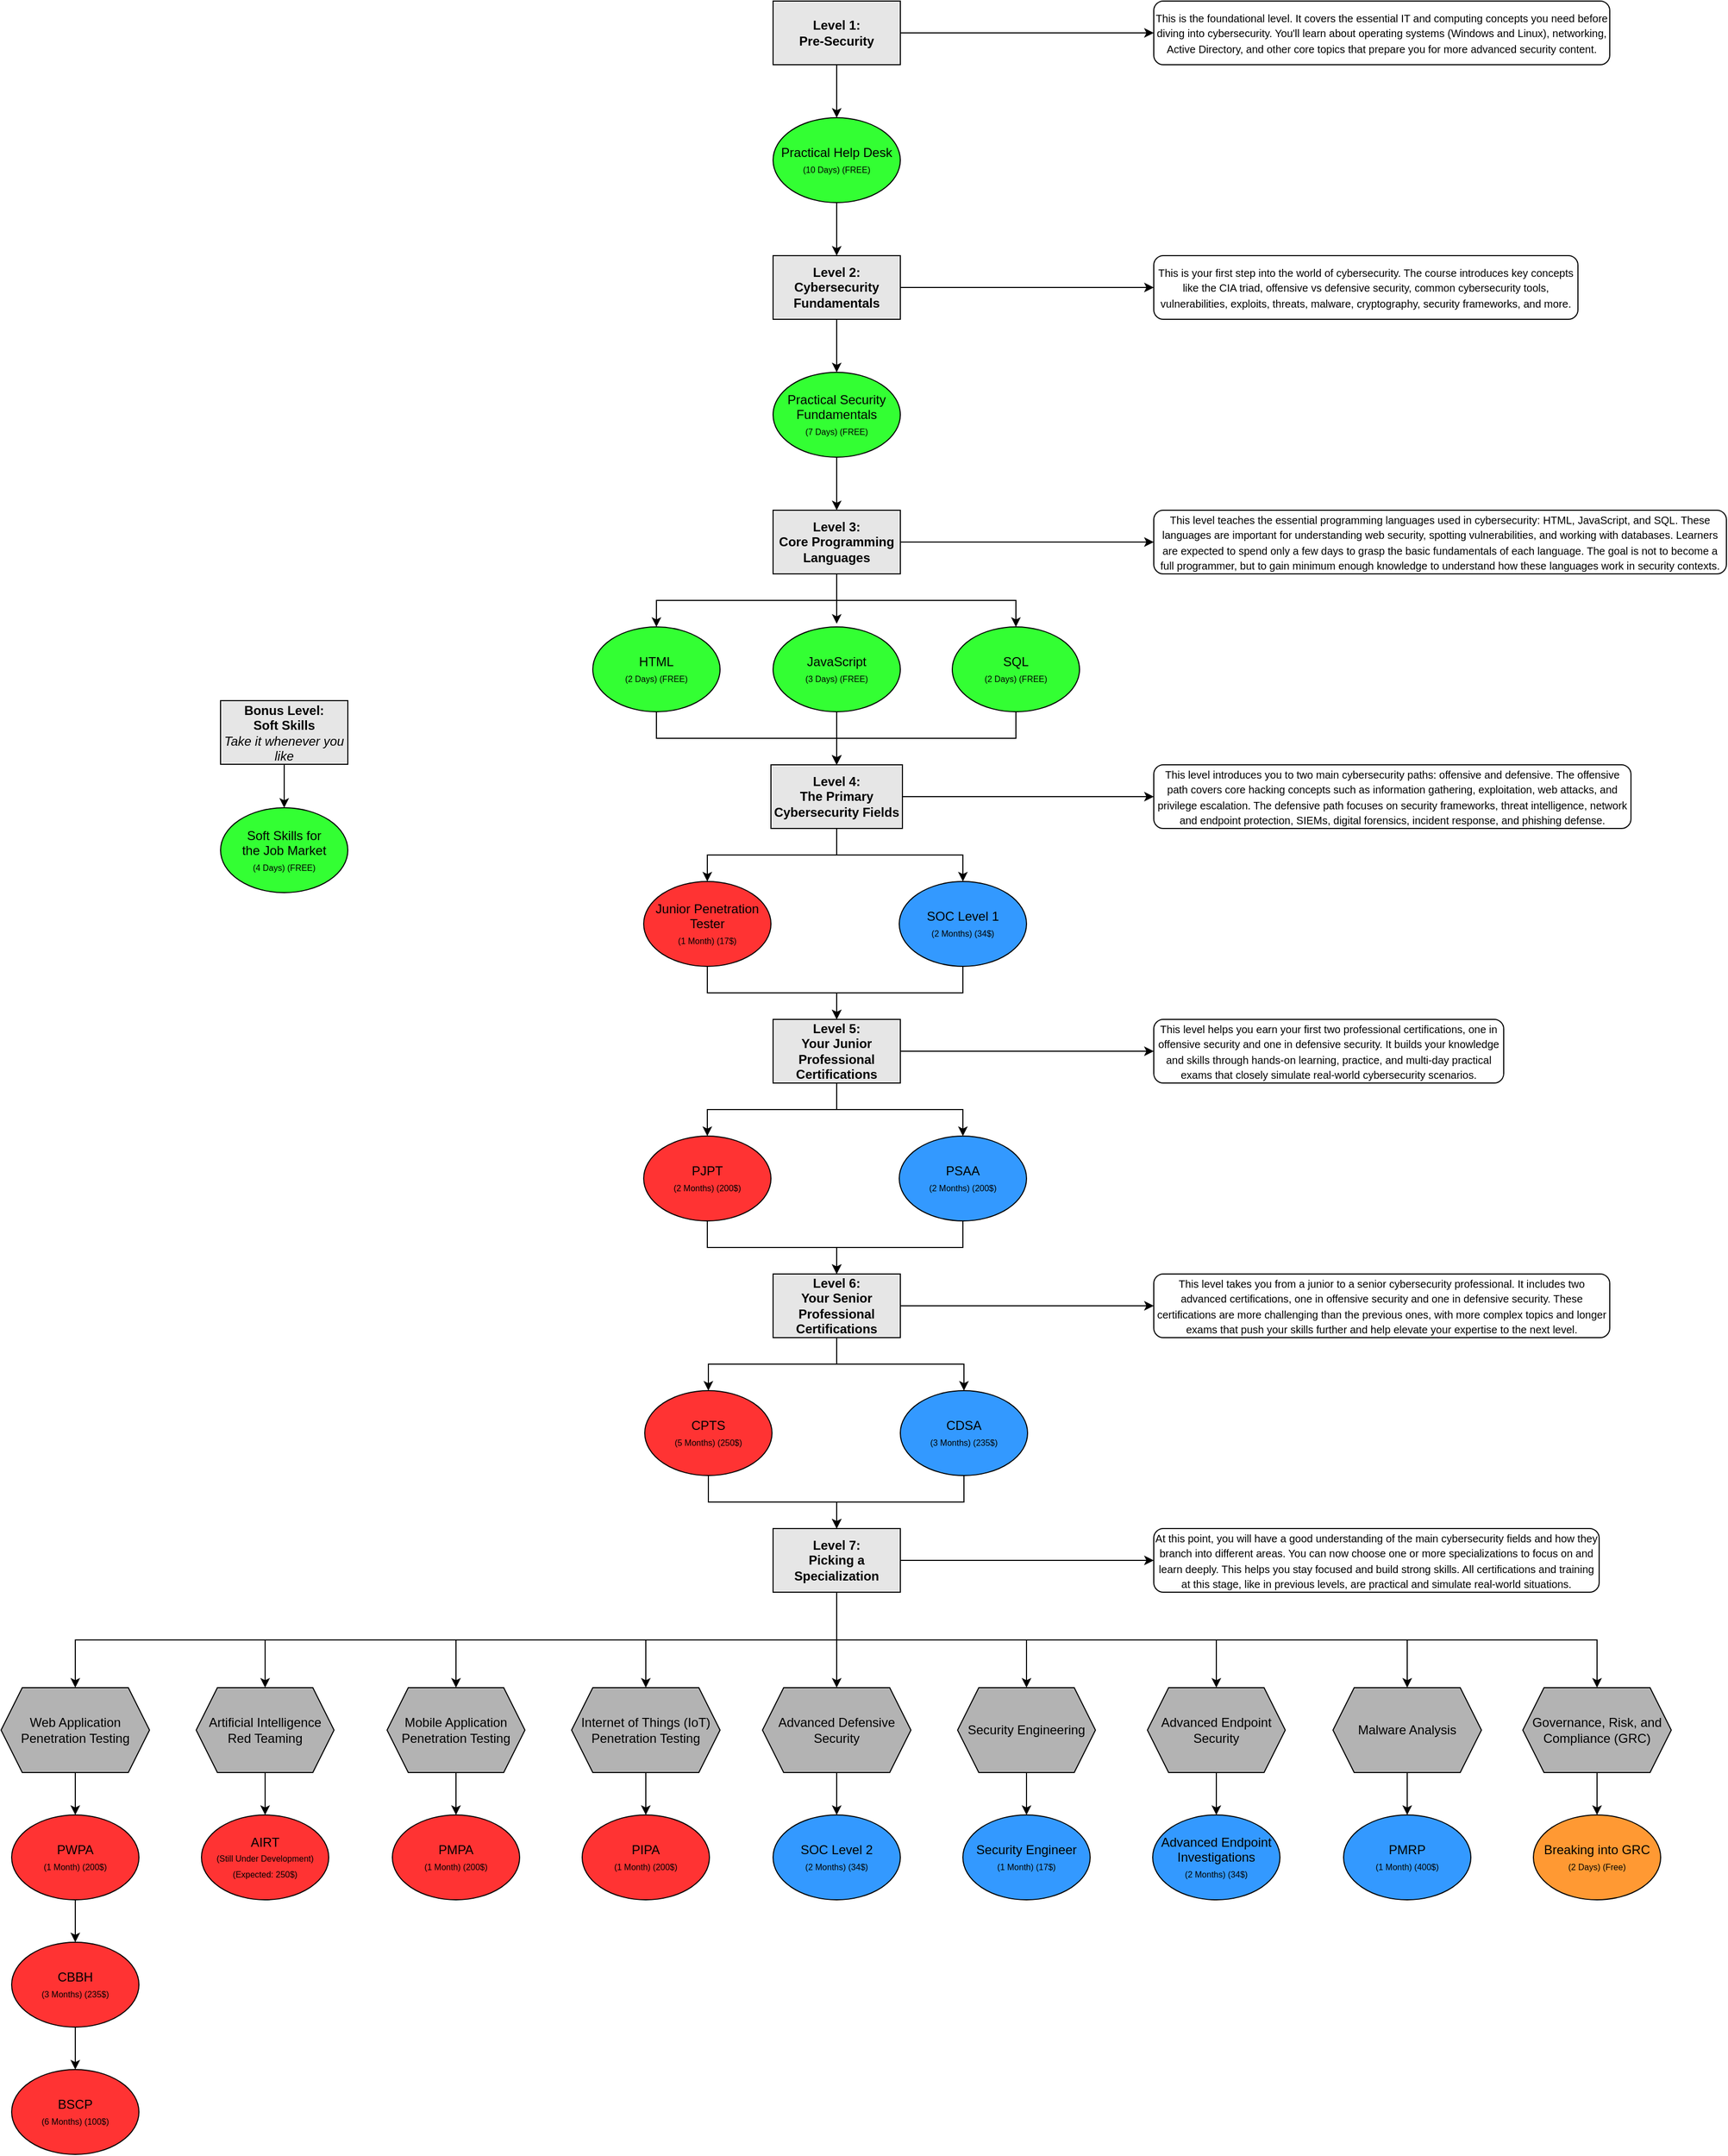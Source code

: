 <mxfile version="28.0.3">
  <diagram name="Page-1" id="J7OzrCMih5X3vnfGCYTY">
    <mxGraphModel dx="2515" dy="746" grid="1" gridSize="10" guides="1" tooltips="1" connect="1" arrows="1" fold="1" page="1" pageScale="1" pageWidth="850" pageHeight="1100" background="none" math="0" shadow="0">
      <root>
        <mxCell id="0" />
        <mxCell id="1" parent="0" />
        <mxCell id="FgrMO-ivLKWkDhHZ7NfL-2" style="edgeStyle=orthogonalEdgeStyle;rounded=0;orthogonalLoop=1;jettySize=auto;html=1;" parent="1" source="FgrMO-ivLKWkDhHZ7NfL-1" target="FgrMO-ivLKWkDhHZ7NfL-4" edge="1">
          <mxGeometry relative="1" as="geometry">
            <mxPoint x="406" y="410" as="targetPoint" />
          </mxGeometry>
        </mxCell>
        <mxCell id="FgrMO-ivLKWkDhHZ7NfL-1" value="&lt;div&gt;Level 1:&lt;/div&gt;&lt;div&gt;Pre-Security&lt;/div&gt;" style="rounded=0;whiteSpace=wrap;html=1;fontStyle=1;fillColor=#E6E6E6;" parent="1" vertex="1">
          <mxGeometry x="361" y="80" width="120" height="60" as="geometry" />
        </mxCell>
        <mxCell id="FgrMO-ivLKWkDhHZ7NfL-7" style="edgeStyle=orthogonalEdgeStyle;rounded=0;orthogonalLoop=1;jettySize=auto;html=1;entryX=0.5;entryY=0;entryDx=0;entryDy=0;" parent="1" source="FgrMO-ivLKWkDhHZ7NfL-3" target="FgrMO-ivLKWkDhHZ7NfL-6" edge="1">
          <mxGeometry relative="1" as="geometry" />
        </mxCell>
        <mxCell id="FgrMO-ivLKWkDhHZ7NfL-100" style="edgeStyle=orthogonalEdgeStyle;rounded=0;orthogonalLoop=1;jettySize=auto;html=1;entryX=0;entryY=0.5;entryDx=0;entryDy=0;" parent="1" source="FgrMO-ivLKWkDhHZ7NfL-3" target="FgrMO-ivLKWkDhHZ7NfL-99" edge="1">
          <mxGeometry relative="1" as="geometry" />
        </mxCell>
        <mxCell id="FgrMO-ivLKWkDhHZ7NfL-3" value="&lt;div&gt;Level 2:&lt;/div&gt;&lt;div&gt;Cybersecurity Fundamentals&lt;/div&gt;" style="rounded=0;whiteSpace=wrap;html=1;fontStyle=1;fillColor=#E6E6E6;" parent="1" vertex="1">
          <mxGeometry x="361" y="320" width="120" height="60" as="geometry" />
        </mxCell>
        <mxCell id="FgrMO-ivLKWkDhHZ7NfL-97" style="edgeStyle=orthogonalEdgeStyle;rounded=0;orthogonalLoop=1;jettySize=auto;html=1;entryX=0;entryY=0.5;entryDx=0;entryDy=0;exitX=1;exitY=0.5;exitDx=0;exitDy=0;" parent="1" source="FgrMO-ivLKWkDhHZ7NfL-1" target="FgrMO-ivLKWkDhHZ7NfL-98" edge="1">
          <mxGeometry relative="1" as="geometry">
            <mxPoint x="510" y="100" as="sourcePoint" />
            <mxPoint x="670" y="110" as="targetPoint" />
          </mxGeometry>
        </mxCell>
        <UserObject label="&lt;div&gt;Practical Help Desk&lt;/div&gt;&lt;font style=&quot;font-size: 8px;&quot;&gt;(10 Days) (FREE)&lt;/font&gt;" link="https://academy.tcm-sec.com/p/practical-help-desk" linkTarget="_blank" id="FgrMO-ivLKWkDhHZ7NfL-4">
          <mxCell style="ellipse;whiteSpace=wrap;html=1;fillColor=#33FF33;" parent="1" vertex="1">
            <mxGeometry x="361" y="190" width="120" height="80" as="geometry" />
          </mxCell>
        </UserObject>
        <mxCell id="FgrMO-ivLKWkDhHZ7NfL-5" style="edgeStyle=orthogonalEdgeStyle;rounded=0;orthogonalLoop=1;jettySize=auto;html=1;entryX=0.5;entryY=0;entryDx=0;entryDy=0;" parent="1" source="FgrMO-ivLKWkDhHZ7NfL-4" target="FgrMO-ivLKWkDhHZ7NfL-3" edge="1">
          <mxGeometry relative="1" as="geometry" />
        </mxCell>
        <mxCell id="FgrMO-ivLKWkDhHZ7NfL-113" style="edgeStyle=orthogonalEdgeStyle;rounded=0;orthogonalLoop=1;jettySize=auto;html=1;entryX=0.5;entryY=0;entryDx=0;entryDy=0;" parent="1" source="FgrMO-ivLKWkDhHZ7NfL-6" target="FgrMO-ivLKWkDhHZ7NfL-112" edge="1">
          <mxGeometry relative="1" as="geometry" />
        </mxCell>
        <UserObject label="&lt;div&gt;Practical Security Fundamentals&lt;/div&gt;&lt;div&gt;&lt;font style=&quot;font-size: 8px;&quot;&gt;(7 Days) (FREE)&lt;/font&gt;&lt;/div&gt;" link="https://academy.tcm-sec.com/p/practical-security-fundamentals" linkTarget="_blank" id="FgrMO-ivLKWkDhHZ7NfL-6">
          <mxCell style="ellipse;whiteSpace=wrap;html=1;fillColor=#33FF33;" parent="1" vertex="1">
            <mxGeometry x="361" y="430" width="120" height="80" as="geometry" />
          </mxCell>
        </UserObject>
        <mxCell id="FgrMO-ivLKWkDhHZ7NfL-10" style="edgeStyle=orthogonalEdgeStyle;rounded=0;orthogonalLoop=1;jettySize=auto;html=1;exitX=0.5;exitY=1;exitDx=0;exitDy=0;entryX=0.5;entryY=0;entryDx=0;entryDy=0;" parent="1" source="FgrMO-ivLKWkDhHZ7NfL-8" target="FgrMO-ivLKWkDhHZ7NfL-11" edge="1">
          <mxGeometry relative="1" as="geometry">
            <mxPoint x="236" y="950" as="targetPoint" />
          </mxGeometry>
        </mxCell>
        <mxCell id="FgrMO-ivLKWkDhHZ7NfL-13" style="edgeStyle=orthogonalEdgeStyle;rounded=0;orthogonalLoop=1;jettySize=auto;html=1;entryX=0.5;entryY=0;entryDx=0;entryDy=0;" parent="1" source="FgrMO-ivLKWkDhHZ7NfL-8" target="FgrMO-ivLKWkDhHZ7NfL-12" edge="1">
          <mxGeometry relative="1" as="geometry" />
        </mxCell>
        <mxCell id="FgrMO-ivLKWkDhHZ7NfL-102" style="edgeStyle=orthogonalEdgeStyle;rounded=0;orthogonalLoop=1;jettySize=auto;html=1;entryX=0;entryY=0.5;entryDx=0;entryDy=0;" parent="1" source="FgrMO-ivLKWkDhHZ7NfL-8" target="FgrMO-ivLKWkDhHZ7NfL-101" edge="1">
          <mxGeometry relative="1" as="geometry" />
        </mxCell>
        <mxCell id="FgrMO-ivLKWkDhHZ7NfL-8" value="&lt;div&gt;Level 4:&lt;/div&gt;&lt;div&gt;The Primary Cybersecurity Fields&lt;/div&gt;" style="whiteSpace=wrap;html=1;fontStyle=1;fillColor=#E6E6E6;" parent="1" vertex="1">
          <mxGeometry x="359" y="800" width="124" height="60" as="geometry" />
        </mxCell>
        <mxCell id="FgrMO-ivLKWkDhHZ7NfL-16" style="edgeStyle=orthogonalEdgeStyle;rounded=0;orthogonalLoop=1;jettySize=auto;html=1;entryX=0.5;entryY=0;entryDx=0;entryDy=0;exitX=0.5;exitY=1;exitDx=0;exitDy=0;" parent="1" source="FgrMO-ivLKWkDhHZ7NfL-11" target="FgrMO-ivLKWkDhHZ7NfL-14" edge="1">
          <mxGeometry relative="1" as="geometry" />
        </mxCell>
        <UserObject label="&lt;div&gt;Junior Penetration Tester&lt;/div&gt;&lt;div&gt;&lt;font style=&quot;font-size: 8px;&quot;&gt;(1 Month) (17$)&lt;/font&gt;&lt;/div&gt;" link="https://tryhackme.com/path/outline/jrpenetrationtester" linkTarget="_blank" id="FgrMO-ivLKWkDhHZ7NfL-11">
          <mxCell style="ellipse;whiteSpace=wrap;html=1;fillColor=#FF3333;" parent="1" vertex="1">
            <mxGeometry x="239" y="910" width="120" height="80" as="geometry" />
          </mxCell>
        </UserObject>
        <mxCell id="FgrMO-ivLKWkDhHZ7NfL-15" style="edgeStyle=orthogonalEdgeStyle;rounded=0;orthogonalLoop=1;jettySize=auto;html=1;entryX=0.5;entryY=0;entryDx=0;entryDy=0;exitX=0.5;exitY=1;exitDx=0;exitDy=0;" parent="1" source="FgrMO-ivLKWkDhHZ7NfL-12" target="FgrMO-ivLKWkDhHZ7NfL-14" edge="1">
          <mxGeometry relative="1" as="geometry">
            <mxPoint x="481" y="1030" as="sourcePoint" />
          </mxGeometry>
        </mxCell>
        <UserObject label="&lt;div&gt;SOC Level 1&lt;/div&gt;&lt;div&gt;&lt;font style=&quot;font-size: 8px;&quot;&gt;(2 Months) (34$)&lt;/font&gt;&lt;/div&gt;" link="https://tryhackme.com/path/outline/soclevel1" linkTarget="_blank" id="FgrMO-ivLKWkDhHZ7NfL-12">
          <mxCell style="ellipse;whiteSpace=wrap;html=1;fillColor=#3399FF;" parent="1" vertex="1">
            <mxGeometry x="480" y="910" width="120" height="80" as="geometry" />
          </mxCell>
        </UserObject>
        <mxCell id="FgrMO-ivLKWkDhHZ7NfL-20" style="edgeStyle=orthogonalEdgeStyle;rounded=0;orthogonalLoop=1;jettySize=auto;html=1;entryX=0.5;entryY=0;entryDx=0;entryDy=0;exitX=0.5;exitY=1;exitDx=0;exitDy=0;" parent="1" source="FgrMO-ivLKWkDhHZ7NfL-14" target="FgrMO-ivLKWkDhHZ7NfL-18" edge="1">
          <mxGeometry relative="1" as="geometry" />
        </mxCell>
        <mxCell id="FgrMO-ivLKWkDhHZ7NfL-21" style="edgeStyle=orthogonalEdgeStyle;rounded=0;orthogonalLoop=1;jettySize=auto;html=1;entryX=0.5;entryY=0;entryDx=0;entryDy=0;" parent="1" source="FgrMO-ivLKWkDhHZ7NfL-14" target="FgrMO-ivLKWkDhHZ7NfL-19" edge="1">
          <mxGeometry relative="1" as="geometry" />
        </mxCell>
        <mxCell id="FgrMO-ivLKWkDhHZ7NfL-104" style="edgeStyle=orthogonalEdgeStyle;rounded=0;orthogonalLoop=1;jettySize=auto;html=1;entryX=0;entryY=0.5;entryDx=0;entryDy=0;" parent="1" source="FgrMO-ivLKWkDhHZ7NfL-14" target="FgrMO-ivLKWkDhHZ7NfL-103" edge="1">
          <mxGeometry relative="1" as="geometry" />
        </mxCell>
        <mxCell id="FgrMO-ivLKWkDhHZ7NfL-14" value="&lt;div&gt;Level 5:&lt;/div&gt;&lt;div&gt;Your Junior Professional Certifications&lt;/div&gt;" style="whiteSpace=wrap;html=1;fontStyle=1;fillColor=#E6E6E6;" parent="1" vertex="1">
          <mxGeometry x="361" y="1040" width="120" height="60" as="geometry" />
        </mxCell>
        <mxCell id="FgrMO-ivLKWkDhHZ7NfL-30" style="edgeStyle=orthogonalEdgeStyle;rounded=0;orthogonalLoop=1;jettySize=auto;html=1;entryX=0.5;entryY=0;entryDx=0;entryDy=0;exitX=0.5;exitY=1;exitDx=0;exitDy=0;" parent="1" source="FgrMO-ivLKWkDhHZ7NfL-18" target="FgrMO-ivLKWkDhHZ7NfL-22" edge="1">
          <mxGeometry relative="1" as="geometry" />
        </mxCell>
        <UserObject label="&lt;div&gt;PJPT&lt;/div&gt;&lt;div&gt;&lt;font style=&quot;font-size: 8px;&quot;&gt;(2 Months) (200$)&lt;/font&gt;&lt;/div&gt;" link="https://certifications.tcm-sec.com/pjpt/" linkTarget="_blank" id="FgrMO-ivLKWkDhHZ7NfL-18">
          <mxCell style="ellipse;whiteSpace=wrap;html=1;fillColor=#FF3333;" parent="1" vertex="1">
            <mxGeometry x="239" y="1150" width="120" height="80" as="geometry" />
          </mxCell>
        </UserObject>
        <mxCell id="FgrMO-ivLKWkDhHZ7NfL-29" style="edgeStyle=orthogonalEdgeStyle;rounded=0;orthogonalLoop=1;jettySize=auto;html=1;entryX=0.5;entryY=0;entryDx=0;entryDy=0;" parent="1" source="FgrMO-ivLKWkDhHZ7NfL-19" target="FgrMO-ivLKWkDhHZ7NfL-22" edge="1">
          <mxGeometry relative="1" as="geometry" />
        </mxCell>
        <UserObject label="&lt;div&gt;PSAA&lt;/div&gt;&lt;div&gt;&lt;font style=&quot;font-size: 8px;&quot;&gt;(2 Months) (200$)&lt;/font&gt;&lt;/div&gt;" link="https://certifications.tcm-sec.com/psaa/" linkTarget="_blank" id="FgrMO-ivLKWkDhHZ7NfL-19">
          <mxCell style="ellipse;whiteSpace=wrap;html=1;fillColor=#3399FF;" parent="1" vertex="1">
            <mxGeometry x="480" y="1150" width="120" height="80" as="geometry" />
          </mxCell>
        </UserObject>
        <mxCell id="FgrMO-ivLKWkDhHZ7NfL-26" style="edgeStyle=orthogonalEdgeStyle;rounded=0;orthogonalLoop=1;jettySize=auto;html=1;exitX=0.5;exitY=1;exitDx=0;exitDy=0;" parent="1" source="FgrMO-ivLKWkDhHZ7NfL-22" target="FgrMO-ivLKWkDhHZ7NfL-23" edge="1">
          <mxGeometry relative="1" as="geometry" />
        </mxCell>
        <mxCell id="FgrMO-ivLKWkDhHZ7NfL-27" style="edgeStyle=orthogonalEdgeStyle;rounded=0;orthogonalLoop=1;jettySize=auto;html=1;entryX=0.5;entryY=0;entryDx=0;entryDy=0;exitX=0.5;exitY=1;exitDx=0;exitDy=0;" parent="1" source="FgrMO-ivLKWkDhHZ7NfL-22" target="FgrMO-ivLKWkDhHZ7NfL-24" edge="1">
          <mxGeometry relative="1" as="geometry" />
        </mxCell>
        <mxCell id="FgrMO-ivLKWkDhHZ7NfL-106" style="edgeStyle=orthogonalEdgeStyle;rounded=0;orthogonalLoop=1;jettySize=auto;html=1;entryX=0;entryY=0.5;entryDx=0;entryDy=0;" parent="1" source="FgrMO-ivLKWkDhHZ7NfL-22" target="FgrMO-ivLKWkDhHZ7NfL-105" edge="1">
          <mxGeometry relative="1" as="geometry" />
        </mxCell>
        <mxCell id="FgrMO-ivLKWkDhHZ7NfL-22" value="&lt;div&gt;Level 6:&lt;/div&gt;&lt;div&gt;Your Senior Professional Certifications&lt;/div&gt;" style="whiteSpace=wrap;html=1;fontStyle=1;fillColor=#E6E6E6;" parent="1" vertex="1">
          <mxGeometry x="361" y="1280" width="120" height="60" as="geometry" />
        </mxCell>
        <mxCell id="FgrMO-ivLKWkDhHZ7NfL-32" style="edgeStyle=orthogonalEdgeStyle;rounded=0;orthogonalLoop=1;jettySize=auto;html=1;entryX=0.5;entryY=0;entryDx=0;entryDy=0;exitX=0.5;exitY=1;exitDx=0;exitDy=0;" parent="1" source="FgrMO-ivLKWkDhHZ7NfL-23" target="FgrMO-ivLKWkDhHZ7NfL-28" edge="1">
          <mxGeometry relative="1" as="geometry" />
        </mxCell>
        <UserObject label="&lt;div&gt;CPTS&lt;/div&gt;&lt;div&gt;&lt;font style=&quot;font-size: 8px;&quot;&gt;(5 Months) (250$)&lt;/font&gt;&lt;/div&gt;" link="https://academy.hackthebox.com/preview/certifications/htb-certified-penetration-testing-specialist" linkTarget="_blank" id="FgrMO-ivLKWkDhHZ7NfL-23">
          <mxCell style="ellipse;whiteSpace=wrap;html=1;fillColor=#FF3333;" parent="1" vertex="1">
            <mxGeometry x="240" y="1390" width="120" height="80" as="geometry" />
          </mxCell>
        </UserObject>
        <mxCell id="FgrMO-ivLKWkDhHZ7NfL-31" style="edgeStyle=orthogonalEdgeStyle;rounded=0;orthogonalLoop=1;jettySize=auto;html=1;entryX=0.5;entryY=0;entryDx=0;entryDy=0;exitX=0.5;exitY=1;exitDx=0;exitDy=0;" parent="1" source="FgrMO-ivLKWkDhHZ7NfL-24" target="FgrMO-ivLKWkDhHZ7NfL-28" edge="1">
          <mxGeometry relative="1" as="geometry" />
        </mxCell>
        <UserObject label="&lt;div&gt;CDSA&lt;/div&gt;&lt;div&gt;&lt;font style=&quot;font-size: 8px;&quot;&gt;(3 Months) (235$)&lt;/font&gt;&lt;/div&gt;" link="https://academy.hackthebox.com/preview/certifications/htb-certified-defensive-security-analyst" linkTarget="_blank" id="FgrMO-ivLKWkDhHZ7NfL-24">
          <mxCell style="ellipse;whiteSpace=wrap;html=1;fillColor=#3399FF;" parent="1" vertex="1">
            <mxGeometry x="481" y="1390" width="120" height="80" as="geometry" />
          </mxCell>
        </UserObject>
        <mxCell id="FgrMO-ivLKWkDhHZ7NfL-58" style="edgeStyle=orthogonalEdgeStyle;rounded=0;orthogonalLoop=1;jettySize=auto;html=1;entryX=0.5;entryY=0;entryDx=0;entryDy=0;exitX=0.5;exitY=1;exitDx=0;exitDy=0;" parent="1" source="FgrMO-ivLKWkDhHZ7NfL-28" target="FgrMO-ivLKWkDhHZ7NfL-35" edge="1">
          <mxGeometry relative="1" as="geometry" />
        </mxCell>
        <mxCell id="FgrMO-ivLKWkDhHZ7NfL-60" style="edgeStyle=orthogonalEdgeStyle;rounded=0;orthogonalLoop=1;jettySize=auto;html=1;entryX=0.5;entryY=0;entryDx=0;entryDy=0;exitX=0.5;exitY=1;exitDx=0;exitDy=0;" parent="1" source="FgrMO-ivLKWkDhHZ7NfL-28" target="FgrMO-ivLKWkDhHZ7NfL-41" edge="1">
          <mxGeometry relative="1" as="geometry" />
        </mxCell>
        <mxCell id="FgrMO-ivLKWkDhHZ7NfL-61" style="edgeStyle=orthogonalEdgeStyle;rounded=0;orthogonalLoop=1;jettySize=auto;html=1;entryX=0.5;entryY=0;entryDx=0;entryDy=0;exitX=0.5;exitY=1;exitDx=0;exitDy=0;" parent="1" source="FgrMO-ivLKWkDhHZ7NfL-28" target="FgrMO-ivLKWkDhHZ7NfL-43" edge="1">
          <mxGeometry relative="1" as="geometry" />
        </mxCell>
        <mxCell id="FgrMO-ivLKWkDhHZ7NfL-62" style="edgeStyle=orthogonalEdgeStyle;rounded=0;orthogonalLoop=1;jettySize=auto;html=1;entryX=0.5;entryY=0;entryDx=0;entryDy=0;exitX=0.5;exitY=1;exitDx=0;exitDy=0;" parent="1" source="FgrMO-ivLKWkDhHZ7NfL-28" target="FgrMO-ivLKWkDhHZ7NfL-45" edge="1">
          <mxGeometry relative="1" as="geometry" />
        </mxCell>
        <mxCell id="FgrMO-ivLKWkDhHZ7NfL-63" style="edgeStyle=orthogonalEdgeStyle;rounded=0;orthogonalLoop=1;jettySize=auto;html=1;entryX=0.5;entryY=0;entryDx=0;entryDy=0;exitX=0.5;exitY=1;exitDx=0;exitDy=0;" parent="1" source="FgrMO-ivLKWkDhHZ7NfL-28" target="FgrMO-ivLKWkDhHZ7NfL-38" edge="1">
          <mxGeometry relative="1" as="geometry" />
        </mxCell>
        <mxCell id="FgrMO-ivLKWkDhHZ7NfL-64" style="edgeStyle=orthogonalEdgeStyle;rounded=0;orthogonalLoop=1;jettySize=auto;html=1;entryX=0.5;entryY=0;entryDx=0;entryDy=0;exitX=0.5;exitY=1;exitDx=0;exitDy=0;" parent="1" source="FgrMO-ivLKWkDhHZ7NfL-28" target="FgrMO-ivLKWkDhHZ7NfL-47" edge="1">
          <mxGeometry relative="1" as="geometry" />
        </mxCell>
        <mxCell id="FgrMO-ivLKWkDhHZ7NfL-65" style="edgeStyle=orthogonalEdgeStyle;rounded=0;orthogonalLoop=1;jettySize=auto;html=1;exitX=0.5;exitY=1;exitDx=0;exitDy=0;" parent="1" source="FgrMO-ivLKWkDhHZ7NfL-28" target="FgrMO-ivLKWkDhHZ7NfL-51" edge="1">
          <mxGeometry relative="1" as="geometry" />
        </mxCell>
        <mxCell id="FgrMO-ivLKWkDhHZ7NfL-94" style="edgeStyle=orthogonalEdgeStyle;rounded=0;orthogonalLoop=1;jettySize=auto;html=1;entryX=0.5;entryY=0;entryDx=0;entryDy=0;exitX=0.5;exitY=1;exitDx=0;exitDy=0;" parent="1" source="FgrMO-ivLKWkDhHZ7NfL-28" target="FgrMO-ivLKWkDhHZ7NfL-92" edge="1">
          <mxGeometry relative="1" as="geometry" />
        </mxCell>
        <mxCell id="FgrMO-ivLKWkDhHZ7NfL-95" style="edgeStyle=orthogonalEdgeStyle;rounded=0;orthogonalLoop=1;jettySize=auto;html=1;entryX=0.5;entryY=0;entryDx=0;entryDy=0;exitX=0.5;exitY=1;exitDx=0;exitDy=0;" parent="1" source="FgrMO-ivLKWkDhHZ7NfL-28" target="FgrMO-ivLKWkDhHZ7NfL-89" edge="1">
          <mxGeometry relative="1" as="geometry" />
        </mxCell>
        <mxCell id="FgrMO-ivLKWkDhHZ7NfL-108" style="edgeStyle=orthogonalEdgeStyle;rounded=0;orthogonalLoop=1;jettySize=auto;html=1;entryX=0;entryY=0.5;entryDx=0;entryDy=0;" parent="1" source="FgrMO-ivLKWkDhHZ7NfL-28" target="FgrMO-ivLKWkDhHZ7NfL-107" edge="1">
          <mxGeometry relative="1" as="geometry" />
        </mxCell>
        <mxCell id="FgrMO-ivLKWkDhHZ7NfL-28" value="&lt;div&gt;Level 7:&lt;/div&gt;&lt;div&gt;Picking a Specialization&lt;/div&gt;" style="whiteSpace=wrap;html=1;fontStyle=1;fillColor=#E6E6E6;" parent="1" vertex="1">
          <mxGeometry x="361" y="1520" width="120" height="60" as="geometry" />
        </mxCell>
        <mxCell id="FgrMO-ivLKWkDhHZ7NfL-68" style="edgeStyle=orthogonalEdgeStyle;rounded=0;orthogonalLoop=1;jettySize=auto;html=1;entryX=0.5;entryY=0;entryDx=0;entryDy=0;" parent="1" source="FgrMO-ivLKWkDhHZ7NfL-33" target="FgrMO-ivLKWkDhHZ7NfL-36" edge="1">
          <mxGeometry relative="1" as="geometry" />
        </mxCell>
        <UserObject label="&lt;div&gt;CBBH&lt;/div&gt;&lt;div&gt;&lt;font style=&quot;font-size: 8px;&quot;&gt;(3 Months) (235$)&lt;/font&gt;&lt;/div&gt;" link="https://academy.hackthebox.com/preview/certifications/htb-certified-bug-bounty-hunter" linkTarget="_blank" id="FgrMO-ivLKWkDhHZ7NfL-33">
          <mxCell style="ellipse;whiteSpace=wrap;html=1;fillColor=#FF3333;" parent="1" vertex="1">
            <mxGeometry x="-357" y="1910" width="120" height="80" as="geometry" />
          </mxCell>
        </UserObject>
        <mxCell id="FgrMO-ivLKWkDhHZ7NfL-66" style="edgeStyle=orthogonalEdgeStyle;rounded=0;orthogonalLoop=1;jettySize=auto;html=1;" parent="1" source="FgrMO-ivLKWkDhHZ7NfL-35" target="FgrMO-ivLKWkDhHZ7NfL-50" edge="1">
          <mxGeometry relative="1" as="geometry" />
        </mxCell>
        <mxCell id="FgrMO-ivLKWkDhHZ7NfL-35" value="Web Application Penetration Testing" style="shape=hexagon;perimeter=hexagonPerimeter2;whiteSpace=wrap;html=1;fixedSize=1;fillColor=#B3B3B3;" parent="1" vertex="1">
          <mxGeometry x="-367" y="1670" width="140" height="80" as="geometry" />
        </mxCell>
        <UserObject label="&lt;div&gt;BSCP&lt;/div&gt;&lt;div&gt;&lt;font style=&quot;font-size: 8px;&quot;&gt;(6 Months) (100$)&lt;/font&gt;&lt;/div&gt;" link="https://portswigger.net/web-security/certification" linkTarget="_blank" id="FgrMO-ivLKWkDhHZ7NfL-36">
          <mxCell style="ellipse;whiteSpace=wrap;html=1;fillColor=#FF3333;" parent="1" vertex="1">
            <mxGeometry x="-357" y="2030" width="120" height="80" as="geometry" />
          </mxCell>
        </UserObject>
        <mxCell id="FgrMO-ivLKWkDhHZ7NfL-73" style="edgeStyle=orthogonalEdgeStyle;rounded=0;orthogonalLoop=1;jettySize=auto;html=1;" parent="1" source="FgrMO-ivLKWkDhHZ7NfL-38" target="FgrMO-ivLKWkDhHZ7NfL-40" edge="1">
          <mxGeometry relative="1" as="geometry" />
        </mxCell>
        <mxCell id="FgrMO-ivLKWkDhHZ7NfL-38" value="Advanced Defensive Security" style="shape=hexagon;perimeter=hexagonPerimeter2;whiteSpace=wrap;html=1;fixedSize=1;fillColor=#B3B3B3;" parent="1" vertex="1">
          <mxGeometry x="351" y="1670" width="140" height="80" as="geometry" />
        </mxCell>
        <UserObject label="&lt;div&gt;SOC Level 2&lt;/div&gt;&lt;div&gt;&lt;font style=&quot;font-size: 8px;&quot;&gt;(2 Months) (34$)&lt;/font&gt;&lt;/div&gt;" link="https://tryhackme.com/path/outline/soclevel2" linkTarget="_blank" id="FgrMO-ivLKWkDhHZ7NfL-40">
          <mxCell style="ellipse;whiteSpace=wrap;html=1;fillColor=#3399FF;" parent="1" vertex="1">
            <mxGeometry x="361" y="1790" width="120" height="80" as="geometry" />
          </mxCell>
        </UserObject>
        <mxCell id="FgrMO-ivLKWkDhHZ7NfL-70" style="edgeStyle=orthogonalEdgeStyle;rounded=0;orthogonalLoop=1;jettySize=auto;html=1;entryX=0.5;entryY=0;entryDx=0;entryDy=0;" parent="1" source="FgrMO-ivLKWkDhHZ7NfL-41" target="FgrMO-ivLKWkDhHZ7NfL-42" edge="1">
          <mxGeometry relative="1" as="geometry" />
        </mxCell>
        <mxCell id="FgrMO-ivLKWkDhHZ7NfL-41" value="Artificial Intelligence Red Teaming" style="shape=hexagon;perimeter=hexagonPerimeter2;whiteSpace=wrap;html=1;fixedSize=1;fillColor=#B3B3B3;" parent="1" vertex="1">
          <mxGeometry x="-183" y="1670" width="130" height="80" as="geometry" />
        </mxCell>
        <UserObject label="&lt;div&gt;AIRT&lt;/div&gt;&lt;div&gt;&lt;font style=&quot;font-size: 8px;&quot;&gt;(Still Under Development) (Expected: 250$)&lt;/font&gt;&lt;/div&gt;" link="https://academy.hackthebox.com/path/preview/ai-red-teamer" linkTarget="_blank" id="FgrMO-ivLKWkDhHZ7NfL-42">
          <mxCell style="ellipse;whiteSpace=wrap;html=1;fillColor=#FF3333;" parent="1" vertex="1">
            <mxGeometry x="-178" y="1790" width="120" height="80" as="geometry" />
          </mxCell>
        </UserObject>
        <mxCell id="FgrMO-ivLKWkDhHZ7NfL-71" style="edgeStyle=orthogonalEdgeStyle;rounded=0;orthogonalLoop=1;jettySize=auto;html=1;entryX=0.5;entryY=0;entryDx=0;entryDy=0;" parent="1" source="FgrMO-ivLKWkDhHZ7NfL-43" target="FgrMO-ivLKWkDhHZ7NfL-46" edge="1">
          <mxGeometry relative="1" as="geometry" />
        </mxCell>
        <mxCell id="FgrMO-ivLKWkDhHZ7NfL-43" value="Mobile Application Penetration Testing" style="shape=hexagon;perimeter=hexagonPerimeter2;whiteSpace=wrap;html=1;fixedSize=1;fillColor=#B3B3B3;" parent="1" vertex="1">
          <mxGeometry x="-3" y="1670" width="130" height="80" as="geometry" />
        </mxCell>
        <UserObject label="&lt;div&gt;PIPA&lt;/div&gt;&lt;div&gt;&lt;font style=&quot;font-size: 8px;&quot;&gt;(1 Month) (200$)&lt;/font&gt;&lt;/div&gt;" link="https://certifications.tcm-sec.com/pipa/" linkTarget="_blank" id="FgrMO-ivLKWkDhHZ7NfL-44">
          <mxCell style="ellipse;whiteSpace=wrap;html=1;fillColor=#FF3333;" parent="1" vertex="1">
            <mxGeometry x="181" y="1790" width="120" height="80" as="geometry" />
          </mxCell>
        </UserObject>
        <mxCell id="FgrMO-ivLKWkDhHZ7NfL-45" value="Internet of Things (IoT) Penetration Testing" style="shape=hexagon;perimeter=hexagonPerimeter2;whiteSpace=wrap;html=1;fixedSize=1;fillColor=#B3B3B3;" parent="1" vertex="1">
          <mxGeometry x="171" y="1670" width="140" height="80" as="geometry" />
        </mxCell>
        <UserObject label="&lt;div&gt;PMPA&lt;/div&gt;&lt;div&gt;&lt;font style=&quot;font-size: 8px;&quot;&gt;(1 Month) (200$)&lt;/font&gt;&lt;/div&gt;" link="https://certifications.tcm-sec.com/pmpa/" linkTarget="_blank" id="FgrMO-ivLKWkDhHZ7NfL-46">
          <mxCell style="ellipse;whiteSpace=wrap;html=1;fillColor=#FF3333;" parent="1" vertex="1">
            <mxGeometry x="2" y="1790" width="120" height="80" as="geometry" />
          </mxCell>
        </UserObject>
        <mxCell id="FgrMO-ivLKWkDhHZ7NfL-74" style="edgeStyle=orthogonalEdgeStyle;rounded=0;orthogonalLoop=1;jettySize=auto;html=1;entryX=0.5;entryY=0;entryDx=0;entryDy=0;" parent="1" source="FgrMO-ivLKWkDhHZ7NfL-47" target="FgrMO-ivLKWkDhHZ7NfL-49" edge="1">
          <mxGeometry relative="1" as="geometry" />
        </mxCell>
        <mxCell id="FgrMO-ivLKWkDhHZ7NfL-47" value="Malware Analysis" style="shape=hexagon;perimeter=hexagonPerimeter2;whiteSpace=wrap;html=1;fixedSize=1;fillColor=#B3B3B3;" parent="1" vertex="1">
          <mxGeometry x="889" y="1670" width="140" height="80" as="geometry" />
        </mxCell>
        <UserObject label="&lt;div&gt;PMRP&lt;/div&gt;&lt;div&gt;&lt;font style=&quot;font-size: 8px;&quot;&gt;(1 Month) (400$)&lt;/font&gt;&lt;/div&gt;" link="https://certifications.tcm-sec.com/pmrp/" linkTarget="_blank" id="FgrMO-ivLKWkDhHZ7NfL-49">
          <mxCell style="ellipse;whiteSpace=wrap;html=1;fillColor=#3399FF;" parent="1" vertex="1">
            <mxGeometry x="899" y="1790" width="120" height="80" as="geometry" />
          </mxCell>
        </UserObject>
        <mxCell id="FgrMO-ivLKWkDhHZ7NfL-67" style="edgeStyle=orthogonalEdgeStyle;rounded=0;orthogonalLoop=1;jettySize=auto;html=1;entryX=0.5;entryY=0;entryDx=0;entryDy=0;" parent="1" source="FgrMO-ivLKWkDhHZ7NfL-50" target="FgrMO-ivLKWkDhHZ7NfL-33" edge="1">
          <mxGeometry relative="1" as="geometry" />
        </mxCell>
        <UserObject label="&lt;div&gt;PWPA&lt;/div&gt;&lt;div&gt;&lt;font style=&quot;font-size: 8px;&quot;&gt;(1 Month) (200$)&lt;/font&gt;&lt;/div&gt;" link="https://certifications.tcm-sec.com/pwpa/" linkTarget="_blank" id="FgrMO-ivLKWkDhHZ7NfL-50">
          <mxCell style="ellipse;whiteSpace=wrap;html=1;fillColor=#FF3333;" parent="1" vertex="1">
            <mxGeometry x="-357" y="1790" width="120" height="80" as="geometry" />
          </mxCell>
        </UserObject>
        <mxCell id="FgrMO-ivLKWkDhHZ7NfL-75" style="edgeStyle=orthogonalEdgeStyle;rounded=0;orthogonalLoop=1;jettySize=auto;html=1;entryX=0.5;entryY=0;entryDx=0;entryDy=0;" parent="1" source="FgrMO-ivLKWkDhHZ7NfL-51" target="FgrMO-ivLKWkDhHZ7NfL-52" edge="1">
          <mxGeometry relative="1" as="geometry" />
        </mxCell>
        <mxCell id="FgrMO-ivLKWkDhHZ7NfL-51" value="Governance, Risk, and Compliance (GRC)" style="shape=hexagon;perimeter=hexagonPerimeter2;whiteSpace=wrap;html=1;fixedSize=1;fillColor=#B3B3B3;" parent="1" vertex="1">
          <mxGeometry x="1068" y="1670" width="140" height="80" as="geometry" />
        </mxCell>
        <UserObject label="&lt;div&gt;Breaking into GRC&lt;/div&gt;&lt;div&gt;&lt;font style=&quot;font-size: 8px;&quot;&gt;(2 Days) (Free)&lt;/font&gt;&lt;/div&gt;" link="https://academy.simplycyber.io/l/pdp/break-into-grc" linkTarget="_blank" id="FgrMO-ivLKWkDhHZ7NfL-52">
          <mxCell style="ellipse;whiteSpace=wrap;html=1;fillColor=#FF9933;" parent="1" vertex="1">
            <mxGeometry x="1078" y="1790" width="120" height="80" as="geometry" />
          </mxCell>
        </UserObject>
        <mxCell id="FgrMO-ivLKWkDhHZ7NfL-72" style="edgeStyle=orthogonalEdgeStyle;rounded=0;orthogonalLoop=1;jettySize=auto;html=1;entryX=0.5;entryY=0;entryDx=0;entryDy=0;" parent="1" source="FgrMO-ivLKWkDhHZ7NfL-45" target="FgrMO-ivLKWkDhHZ7NfL-44" edge="1">
          <mxGeometry relative="1" as="geometry" />
        </mxCell>
        <mxCell id="FgrMO-ivLKWkDhHZ7NfL-88" style="edgeStyle=orthogonalEdgeStyle;rounded=0;orthogonalLoop=1;jettySize=auto;html=1;entryX=0.5;entryY=0;entryDx=0;entryDy=0;" parent="1" source="FgrMO-ivLKWkDhHZ7NfL-89" target="FgrMO-ivLKWkDhHZ7NfL-90" edge="1">
          <mxGeometry relative="1" as="geometry" />
        </mxCell>
        <mxCell id="FgrMO-ivLKWkDhHZ7NfL-89" value="Advanced Endpoint Security" style="shape=hexagon;perimeter=hexagonPerimeter2;whiteSpace=wrap;html=1;fixedSize=1;fillColor=#B3B3B3;" parent="1" vertex="1">
          <mxGeometry x="714" y="1670" width="130" height="80" as="geometry" />
        </mxCell>
        <UserObject label="&lt;div&gt;Advanced Endpoint Investigations&lt;/div&gt;&lt;div&gt;&lt;font style=&quot;font-size: 8px;&quot;&gt;(2 Months) (34$)&lt;/font&gt;&lt;/div&gt;" link="https://tryhackme.com/path/outline/advancedendpointinvestigations" linkTarget="_blank" id="FgrMO-ivLKWkDhHZ7NfL-90">
          <mxCell style="ellipse;whiteSpace=wrap;html=1;fillColor=#3399FF;" parent="1" vertex="1">
            <mxGeometry x="719" y="1790" width="120" height="80" as="geometry" />
          </mxCell>
        </UserObject>
        <mxCell id="FgrMO-ivLKWkDhHZ7NfL-91" style="edgeStyle=orthogonalEdgeStyle;rounded=0;orthogonalLoop=1;jettySize=auto;html=1;entryX=0.5;entryY=0;entryDx=0;entryDy=0;" parent="1" source="FgrMO-ivLKWkDhHZ7NfL-92" target="FgrMO-ivLKWkDhHZ7NfL-93" edge="1">
          <mxGeometry relative="1" as="geometry" />
        </mxCell>
        <mxCell id="FgrMO-ivLKWkDhHZ7NfL-92" value="Security Engineering" style="shape=hexagon;perimeter=hexagonPerimeter2;whiteSpace=wrap;html=1;fixedSize=1;fillColor=#B3B3B3;" parent="1" vertex="1">
          <mxGeometry x="535" y="1670" width="130" height="80" as="geometry" />
        </mxCell>
        <UserObject label="&lt;div&gt;Security Engineer&lt;/div&gt;&lt;div&gt;&lt;font style=&quot;font-size: 8px;&quot;&gt;(1 Month) (17$)&lt;/font&gt;&lt;/div&gt;" link="https://tryhackme.com/path/outline/security-engineer-training" linkTarget="_blank" id="FgrMO-ivLKWkDhHZ7NfL-93">
          <mxCell style="ellipse;whiteSpace=wrap;html=1;fillColor=#3399FF;" parent="1" vertex="1">
            <mxGeometry x="540" y="1790" width="120" height="80" as="geometry" />
          </mxCell>
        </UserObject>
        <mxCell id="FgrMO-ivLKWkDhHZ7NfL-98" value="&lt;font style=&quot;font-size: 10px;&quot;&gt;This is the foundational level. It covers the essential IT and computing concepts you need before diving into cybersecurity. You&#39;ll learn about operating systems (Windows and Linux), networking, Active Directory, and other core topics that prepare you for more advanced security content.&lt;/font&gt;" style="rounded=1;whiteSpace=wrap;html=1;" parent="1" vertex="1">
          <mxGeometry x="720" y="80" width="430" height="60" as="geometry" />
        </mxCell>
        <mxCell id="FgrMO-ivLKWkDhHZ7NfL-99" value="&lt;font style=&quot;font-size: 10px;&quot;&gt;This is your first step into the world of cybersecurity. The course introduces key concepts like the CIA triad, offensive vs defensive security, common cybersecurity tools, vulnerabilities, exploits, threats, malware, cryptography, security frameworks, and more.&lt;/font&gt;" style="rounded=1;whiteSpace=wrap;html=1;" parent="1" vertex="1">
          <mxGeometry x="720" y="320" width="400" height="60" as="geometry" />
        </mxCell>
        <mxCell id="FgrMO-ivLKWkDhHZ7NfL-101" value="&lt;font style=&quot;font-size: 10px;&quot;&gt;This level introduces you to two main cybersecurity paths: offensive and defensive. The offensive path covers core hacking concepts such as information gathering, exploitation, web attacks, and privilege escalation. The defensive path focuses on security frameworks, threat intelligence, network and endpoint protection, SIEMs, digital forensics, incident response, and phishing defense.&lt;/font&gt;" style="rounded=1;whiteSpace=wrap;html=1;" parent="1" vertex="1">
          <mxGeometry x="720" y="800" width="450" height="60" as="geometry" />
        </mxCell>
        <mxCell id="FgrMO-ivLKWkDhHZ7NfL-103" value="&lt;font style=&quot;font-size: 10px;&quot;&gt;This level helps you earn your first two professional certifications, one in offensive security and one in defensive security. It builds your knowledge and skills through hands-on learning, practice, and multi-day practical exams that closely simulate real-world cybersecurity scenarios.&lt;/font&gt;" style="rounded=1;whiteSpace=wrap;html=1;" parent="1" vertex="1">
          <mxGeometry x="720" y="1040" width="330" height="60" as="geometry" />
        </mxCell>
        <mxCell id="FgrMO-ivLKWkDhHZ7NfL-105" value="&lt;font style=&quot;font-size: 10px;&quot;&gt;This level takes you from a junior to a senior cybersecurity professional. It includes two advanced certifications, one in offensive security and one in defensive security. These certifications are more challenging than the previous ones, with more complex topics and longer exams that push your skills further and help elevate your expertise to the next level.&lt;/font&gt;" style="rounded=1;whiteSpace=wrap;html=1;" parent="1" vertex="1">
          <mxGeometry x="720" y="1280" width="430" height="60" as="geometry" />
        </mxCell>
        <mxCell id="FgrMO-ivLKWkDhHZ7NfL-107" value="&lt;font style=&quot;font-size: 10px;&quot;&gt;At this point, you will have a good understanding of the main cybersecurity fields and how they branch into different areas. You can now choose one or more specializations to focus on and learn deeply. This helps you stay focused and build strong skills. All certifications and training at this stage, like in previous levels, are practical and simulate real-world situations.&lt;/font&gt;" style="rounded=1;whiteSpace=wrap;html=1;" parent="1" vertex="1">
          <mxGeometry x="720" y="1520" width="420" height="60" as="geometry" />
        </mxCell>
        <mxCell id="FgrMO-ivLKWkDhHZ7NfL-111" style="edgeStyle=orthogonalEdgeStyle;rounded=0;orthogonalLoop=1;jettySize=auto;html=1;entryX=0.5;entryY=0;entryDx=0;entryDy=0;" parent="1" source="FgrMO-ivLKWkDhHZ7NfL-109" target="FgrMO-ivLKWkDhHZ7NfL-110" edge="1">
          <mxGeometry relative="1" as="geometry" />
        </mxCell>
        <mxCell id="FgrMO-ivLKWkDhHZ7NfL-109" value="&lt;div&gt;Bonus Level:&lt;/div&gt;&lt;div&gt;Soft Skills&lt;/div&gt;&lt;div&gt;&lt;i style=&quot;font-weight: normal;&quot;&gt;Take it whenever you like&lt;/i&gt;&lt;/div&gt;" style="rounded=0;whiteSpace=wrap;html=1;fontStyle=1;fillColor=#E6E6E6;" parent="1" vertex="1">
          <mxGeometry x="-160" y="739.5" width="120" height="60" as="geometry" />
        </mxCell>
        <UserObject label="&lt;div&gt;Soft Skills for&lt;br&gt;the Job Market&lt;/div&gt;&lt;font style=&quot;font-size: 8px;&quot;&gt;(4 Days) (FREE)&lt;/font&gt;" link="https://academy.tcm-sec.com/p/soft-skills-for-the-job-market" linkTarget="_blank" id="FgrMO-ivLKWkDhHZ7NfL-110">
          <mxCell style="ellipse;whiteSpace=wrap;html=1;fillColor=#33FF33;" parent="1" vertex="1">
            <mxGeometry x="-160" y="840.5" width="120" height="80" as="geometry" />
          </mxCell>
        </UserObject>
        <mxCell id="FgrMO-ivLKWkDhHZ7NfL-118" style="edgeStyle=orthogonalEdgeStyle;rounded=0;orthogonalLoop=1;jettySize=auto;html=1;exitX=0.5;exitY=1;exitDx=0;exitDy=0;" parent="1" source="FgrMO-ivLKWkDhHZ7NfL-112" target="FgrMO-ivLKWkDhHZ7NfL-117" edge="1">
          <mxGeometry relative="1" as="geometry" />
        </mxCell>
        <mxCell id="FgrMO-ivLKWkDhHZ7NfL-120" style="edgeStyle=orthogonalEdgeStyle;rounded=0;orthogonalLoop=1;jettySize=auto;html=1;entryX=0.5;entryY=0;entryDx=0;entryDy=0;exitX=0.5;exitY=1;exitDx=0;exitDy=0;" parent="1" source="FgrMO-ivLKWkDhHZ7NfL-112" target="FgrMO-ivLKWkDhHZ7NfL-115" edge="1">
          <mxGeometry relative="1" as="geometry" />
        </mxCell>
        <mxCell id="FgrMO-ivLKWkDhHZ7NfL-125" style="edgeStyle=orthogonalEdgeStyle;rounded=0;orthogonalLoop=1;jettySize=auto;html=1;entryX=0;entryY=0.5;entryDx=0;entryDy=0;" parent="1" source="FgrMO-ivLKWkDhHZ7NfL-112" target="FgrMO-ivLKWkDhHZ7NfL-124" edge="1">
          <mxGeometry relative="1" as="geometry" />
        </mxCell>
        <mxCell id="FgrMO-ivLKWkDhHZ7NfL-112" value="&lt;div&gt;Level 3:&lt;/div&gt;&lt;div&gt;Core Programming Languages&lt;/div&gt;" style="rounded=0;whiteSpace=wrap;html=1;fontStyle=1;fillColor=#E6E6E6;" parent="1" vertex="1">
          <mxGeometry x="361" y="560" width="120" height="60" as="geometry" />
        </mxCell>
        <mxCell id="FgrMO-ivLKWkDhHZ7NfL-123" style="edgeStyle=orthogonalEdgeStyle;rounded=0;orthogonalLoop=1;jettySize=auto;html=1;entryX=0.5;entryY=0;entryDx=0;entryDy=0;exitX=0.5;exitY=1;exitDx=0;exitDy=0;" parent="1" source="FgrMO-ivLKWkDhHZ7NfL-115" target="FgrMO-ivLKWkDhHZ7NfL-8" edge="1">
          <mxGeometry relative="1" as="geometry" />
        </mxCell>
        <UserObject label="&lt;div&gt;HTML&lt;/div&gt;&lt;div&gt;&lt;font style=&quot;font-size: 8px;&quot;&gt;(2 Days) (FREE)&lt;/font&gt;&lt;/div&gt;" link="https://www.tutorialspoint.com/html/index.htm" linkTarget="_blank" id="FgrMO-ivLKWkDhHZ7NfL-115">
          <mxCell style="ellipse;whiteSpace=wrap;html=1;fillColor=#33FF33;" parent="1" vertex="1">
            <mxGeometry x="191" y="670" width="120" height="80" as="geometry" />
          </mxCell>
        </UserObject>
        <mxCell id="FgrMO-ivLKWkDhHZ7NfL-122" style="edgeStyle=orthogonalEdgeStyle;rounded=0;orthogonalLoop=1;jettySize=auto;html=1;" parent="1" source="FgrMO-ivLKWkDhHZ7NfL-116" edge="1">
          <mxGeometry relative="1" as="geometry">
            <mxPoint x="421" y="800" as="targetPoint" />
          </mxGeometry>
        </mxCell>
        <UserObject label="&lt;div&gt;JavaScript&lt;/div&gt;&lt;div&gt;&lt;font style=&quot;font-size: 8px;&quot;&gt;(3 Days) (FREE)&lt;/font&gt;&lt;/div&gt;" link="https://www.tutorialspoint.com/javascript/index.htm" linkTarget="_blank" id="FgrMO-ivLKWkDhHZ7NfL-116">
          <mxCell style="ellipse;whiteSpace=wrap;html=1;fillColor=#33FF33;" parent="1" vertex="1">
            <mxGeometry x="361" y="670" width="120" height="80" as="geometry" />
          </mxCell>
        </UserObject>
        <mxCell id="FgrMO-ivLKWkDhHZ7NfL-121" style="edgeStyle=orthogonalEdgeStyle;rounded=0;orthogonalLoop=1;jettySize=auto;html=1;entryX=0.5;entryY=0;entryDx=0;entryDy=0;exitX=0.5;exitY=1;exitDx=0;exitDy=0;" parent="1" source="FgrMO-ivLKWkDhHZ7NfL-117" target="FgrMO-ivLKWkDhHZ7NfL-8" edge="1">
          <mxGeometry relative="1" as="geometry" />
        </mxCell>
        <UserObject label="&lt;div&gt;SQL&lt;/div&gt;&lt;div&gt;&lt;font style=&quot;font-size: 8px;&quot;&gt;(2 Days) (FREE)&lt;/font&gt;&lt;/div&gt;" link="https://www.tutorialspoint.com/sql/index.htm" linkTarget="_blank" id="FgrMO-ivLKWkDhHZ7NfL-117">
          <mxCell style="ellipse;whiteSpace=wrap;html=1;fillColor=#33FF33;" parent="1" vertex="1">
            <mxGeometry x="530" y="670" width="120" height="80" as="geometry" />
          </mxCell>
        </UserObject>
        <mxCell id="FgrMO-ivLKWkDhHZ7NfL-119" style="edgeStyle=orthogonalEdgeStyle;rounded=0;orthogonalLoop=1;jettySize=auto;html=1;entryX=0.5;entryY=-0.037;entryDx=0;entryDy=0;entryPerimeter=0;" parent="1" source="FgrMO-ivLKWkDhHZ7NfL-112" target="FgrMO-ivLKWkDhHZ7NfL-116" edge="1">
          <mxGeometry relative="1" as="geometry" />
        </mxCell>
        <mxCell id="FgrMO-ivLKWkDhHZ7NfL-124" value="&lt;font style=&quot;font-size: 10px;&quot;&gt;This level teaches the essential programming languages used in cybersecurity: HTML, JavaScript, and SQL. These languages are important for understanding web security, spotting vulnerabilities, and working with databases. Learners are expected to spend only a few days to grasp the basic fundamentals of each language. The goal is not to become a full programmer, but to gain minimum enough knowledge to understand how these languages work in security contexts.&lt;/font&gt;" style="rounded=1;whiteSpace=wrap;html=1;" parent="1" vertex="1">
          <mxGeometry x="720" y="560" width="540" height="60" as="geometry" />
        </mxCell>
      </root>
    </mxGraphModel>
  </diagram>
</mxfile>
